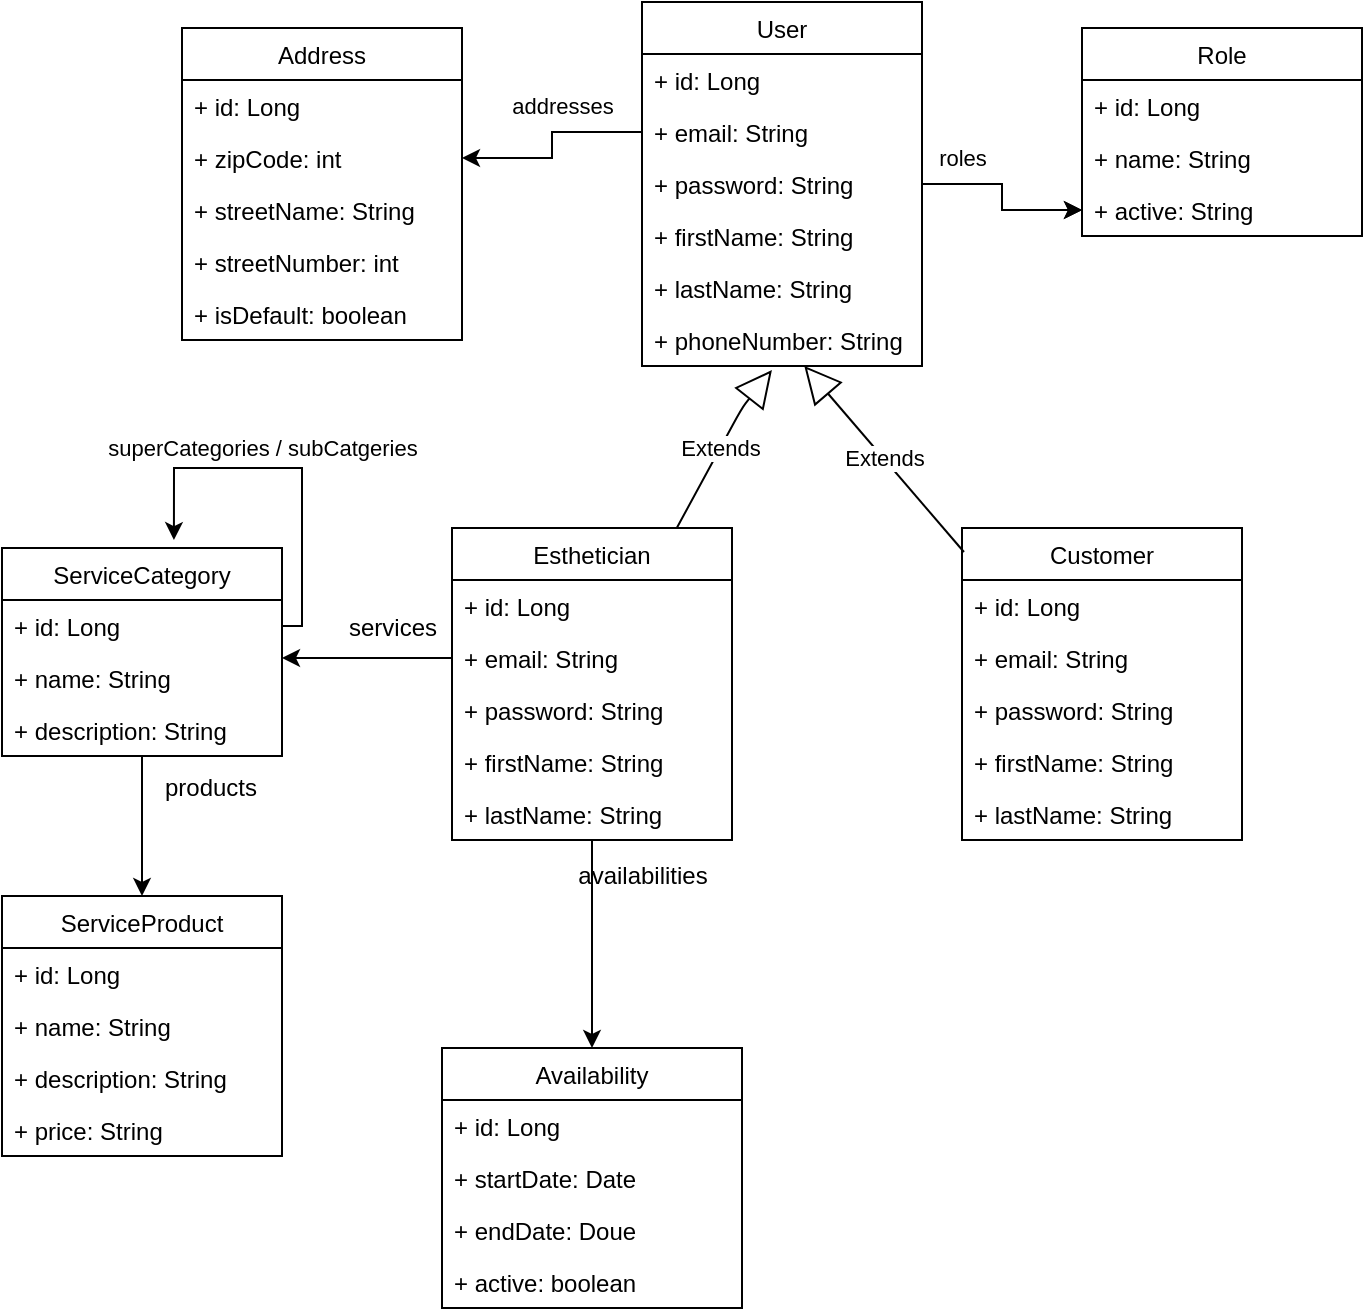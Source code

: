 <mxfile version="13.0.3" type="github">
  <diagram name="Page-1" id="b5b7bab2-c9e2-2cf4-8b2a-24fd1a2a6d21">
    <mxGraphModel dx="946" dy="591" grid="1" gridSize="10" guides="1" tooltips="1" connect="1" arrows="1" fold="1" page="1" pageScale="1" pageWidth="827" pageHeight="1169" background="#ffffff" math="0" shadow="0">
      <root>
        <mxCell id="0" />
        <mxCell id="1" parent="0" />
        <mxCell id="0cck6Q-nyT8VojSqzHIz-38" style="edgeStyle=orthogonalEdgeStyle;rounded=0;orthogonalLoop=1;jettySize=auto;html=1;entryX=0;entryY=0.5;entryDx=0;entryDy=0;" parent="1" source="0cck6Q-nyT8VojSqzHIz-1" target="0cck6Q-nyT8VojSqzHIz-27" edge="1">
          <mxGeometry relative="1" as="geometry" />
        </mxCell>
        <mxCell id="0cck6Q-nyT8VojSqzHIz-24" value="Role" style="swimlane;fontStyle=0;childLayout=stackLayout;horizontal=1;startSize=26;fillColor=none;horizontalStack=0;resizeParent=1;resizeParentMax=0;resizeLast=0;collapsible=1;marginBottom=0;" parent="1" vertex="1">
          <mxGeometry x="540" y="60" width="140" height="104" as="geometry" />
        </mxCell>
        <mxCell id="0cck6Q-nyT8VojSqzHIz-25" value="+ id: Long" style="text;strokeColor=none;fillColor=none;align=left;verticalAlign=top;spacingLeft=4;spacingRight=4;overflow=hidden;rotatable=0;points=[[0,0.5],[1,0.5]];portConstraint=eastwest;" parent="0cck6Q-nyT8VojSqzHIz-24" vertex="1">
          <mxGeometry y="26" width="140" height="26" as="geometry" />
        </mxCell>
        <mxCell id="0cck6Q-nyT8VojSqzHIz-26" value="+ name: String" style="text;strokeColor=none;fillColor=none;align=left;verticalAlign=top;spacingLeft=4;spacingRight=4;overflow=hidden;rotatable=0;points=[[0,0.5],[1,0.5]];portConstraint=eastwest;" parent="0cck6Q-nyT8VojSqzHIz-24" vertex="1">
          <mxGeometry y="52" width="140" height="26" as="geometry" />
        </mxCell>
        <mxCell id="0cck6Q-nyT8VojSqzHIz-27" value="+ active: String" style="text;strokeColor=none;fillColor=none;align=left;verticalAlign=top;spacingLeft=4;spacingRight=4;overflow=hidden;rotatable=0;points=[[0,0.5],[1,0.5]];portConstraint=eastwest;" parent="0cck6Q-nyT8VojSqzHIz-24" vertex="1">
          <mxGeometry y="78" width="140" height="26" as="geometry" />
        </mxCell>
        <mxCell id="0cck6Q-nyT8VojSqzHIz-31" value="Address" style="swimlane;fontStyle=0;childLayout=stackLayout;horizontal=1;startSize=26;fillColor=none;horizontalStack=0;resizeParent=1;resizeParentMax=0;resizeLast=0;collapsible=1;marginBottom=0;" parent="1" vertex="1">
          <mxGeometry x="90" y="60" width="140" height="156" as="geometry" />
        </mxCell>
        <mxCell id="0cck6Q-nyT8VojSqzHIz-32" value="+ id: Long" style="text;strokeColor=none;fillColor=none;align=left;verticalAlign=top;spacingLeft=4;spacingRight=4;overflow=hidden;rotatable=0;points=[[0,0.5],[1,0.5]];portConstraint=eastwest;" parent="0cck6Q-nyT8VojSqzHIz-31" vertex="1">
          <mxGeometry y="26" width="140" height="26" as="geometry" />
        </mxCell>
        <mxCell id="0cck6Q-nyT8VojSqzHIz-33" value="+ zipCode: int" style="text;strokeColor=none;fillColor=none;align=left;verticalAlign=top;spacingLeft=4;spacingRight=4;overflow=hidden;rotatable=0;points=[[0,0.5],[1,0.5]];portConstraint=eastwest;" parent="0cck6Q-nyT8VojSqzHIz-31" vertex="1">
          <mxGeometry y="52" width="140" height="26" as="geometry" />
        </mxCell>
        <mxCell id="0cck6Q-nyT8VojSqzHIz-34" value="+ streetName: String" style="text;strokeColor=none;fillColor=none;align=left;verticalAlign=top;spacingLeft=4;spacingRight=4;overflow=hidden;rotatable=0;points=[[0,0.5],[1,0.5]];portConstraint=eastwest;" parent="0cck6Q-nyT8VojSqzHIz-31" vertex="1">
          <mxGeometry y="78" width="140" height="26" as="geometry" />
        </mxCell>
        <mxCell id="0cck6Q-nyT8VojSqzHIz-36" value="+ streetNumber: int" style="text;strokeColor=none;fillColor=none;align=left;verticalAlign=top;spacingLeft=4;spacingRight=4;overflow=hidden;rotatable=0;points=[[0,0.5],[1,0.5]];portConstraint=eastwest;" parent="0cck6Q-nyT8VojSqzHIz-31" vertex="1">
          <mxGeometry y="104" width="140" height="26" as="geometry" />
        </mxCell>
        <mxCell id="0cck6Q-nyT8VojSqzHIz-37" value="+ isDefault: boolean" style="text;strokeColor=none;fillColor=none;align=left;verticalAlign=top;spacingLeft=4;spacingRight=4;overflow=hidden;rotatable=0;points=[[0,0.5],[1,0.5]];portConstraint=eastwest;" parent="0cck6Q-nyT8VojSqzHIz-31" vertex="1">
          <mxGeometry y="130" width="140" height="26" as="geometry" />
        </mxCell>
        <mxCell id="0cck6Q-nyT8VojSqzHIz-35" style="edgeStyle=orthogonalEdgeStyle;rounded=0;orthogonalLoop=1;jettySize=auto;html=1;exitX=0;exitY=0.5;exitDx=0;exitDy=0;entryX=1;entryY=0.5;entryDx=0;entryDy=0;" parent="1" source="0cck6Q-nyT8VojSqzHIz-3" target="0cck6Q-nyT8VojSqzHIz-33" edge="1">
          <mxGeometry relative="1" as="geometry" />
        </mxCell>
        <mxCell id="0cck6Q-nyT8VojSqzHIz-44" value="addresses" style="edgeLabel;html=1;align=center;verticalAlign=middle;resizable=0;points=[];" parent="0cck6Q-nyT8VojSqzHIz-35" vertex="1" connectable="0">
          <mxGeometry x="-0.825" relative="1" as="geometry">
            <mxPoint x="-31" y="-13" as="offset" />
          </mxGeometry>
        </mxCell>
        <mxCell id="0cck6Q-nyT8VojSqzHIz-39" value="Extends" style="endArrow=block;endSize=16;endFill=0;html=1;entryX=0.464;entryY=1.077;entryDx=0;entryDy=0;entryPerimeter=0;" parent="1" source="0cck6Q-nyT8VojSqzHIz-10" target="0cck6Q-nyT8VojSqzHIz-23" edge="1">
          <mxGeometry width="160" relative="1" as="geometry">
            <mxPoint x="334" y="320" as="sourcePoint" />
            <mxPoint x="494" y="320" as="targetPoint" />
            <Array as="points">
              <mxPoint x="370" y="250" />
            </Array>
          </mxGeometry>
        </mxCell>
        <mxCell id="0cck6Q-nyT8VojSqzHIz-40" value="Extends" style="endArrow=block;endSize=16;endFill=0;html=1;exitX=0.007;exitY=0.077;exitDx=0;exitDy=0;exitPerimeter=0;" parent="1" source="0cck6Q-nyT8VojSqzHIz-16" target="0cck6Q-nyT8VojSqzHIz-23" edge="1">
          <mxGeometry width="160" relative="1" as="geometry">
            <mxPoint x="330" y="308.872" as="sourcePoint" />
            <mxPoint x="394.96" y="254.002" as="targetPoint" />
          </mxGeometry>
        </mxCell>
        <mxCell id="kaV6u4qagxq6ohHfJE_q-15" style="edgeStyle=orthogonalEdgeStyle;rounded=0;orthogonalLoop=1;jettySize=auto;html=1;" edge="1" parent="1" source="0cck6Q-nyT8VojSqzHIz-10" target="kaV6u4qagxq6ohHfJE_q-1">
          <mxGeometry relative="1" as="geometry" />
        </mxCell>
        <mxCell id="0cck6Q-nyT8VojSqzHIz-16" value="Customer" style="swimlane;fontStyle=0;childLayout=stackLayout;horizontal=1;startSize=26;fillColor=none;horizontalStack=0;resizeParent=1;resizeParentMax=0;resizeLast=0;collapsible=1;marginBottom=0;" parent="1" vertex="1">
          <mxGeometry x="480" y="310" width="140" height="156" as="geometry" />
        </mxCell>
        <mxCell id="0cck6Q-nyT8VojSqzHIz-17" value="+ id: Long" style="text;strokeColor=none;fillColor=none;align=left;verticalAlign=top;spacingLeft=4;spacingRight=4;overflow=hidden;rotatable=0;points=[[0,0.5],[1,0.5]];portConstraint=eastwest;" parent="0cck6Q-nyT8VojSqzHIz-16" vertex="1">
          <mxGeometry y="26" width="140" height="26" as="geometry" />
        </mxCell>
        <mxCell id="0cck6Q-nyT8VojSqzHIz-18" value="+ email: String" style="text;strokeColor=none;fillColor=none;align=left;verticalAlign=top;spacingLeft=4;spacingRight=4;overflow=hidden;rotatable=0;points=[[0,0.5],[1,0.5]];portConstraint=eastwest;" parent="0cck6Q-nyT8VojSqzHIz-16" vertex="1">
          <mxGeometry y="52" width="140" height="26" as="geometry" />
        </mxCell>
        <mxCell id="0cck6Q-nyT8VojSqzHIz-19" value="+ password: String" style="text;strokeColor=none;fillColor=none;align=left;verticalAlign=top;spacingLeft=4;spacingRight=4;overflow=hidden;rotatable=0;points=[[0,0.5],[1,0.5]];portConstraint=eastwest;" parent="0cck6Q-nyT8VojSqzHIz-16" vertex="1">
          <mxGeometry y="78" width="140" height="26" as="geometry" />
        </mxCell>
        <mxCell id="0cck6Q-nyT8VojSqzHIz-20" value="+ firstName: String" style="text;strokeColor=none;fillColor=none;align=left;verticalAlign=top;spacingLeft=4;spacingRight=4;overflow=hidden;rotatable=0;points=[[0,0.5],[1,0.5]];portConstraint=eastwest;" parent="0cck6Q-nyT8VojSqzHIz-16" vertex="1">
          <mxGeometry y="104" width="140" height="26" as="geometry" />
        </mxCell>
        <mxCell id="0cck6Q-nyT8VojSqzHIz-21" value="+ lastName: String" style="text;strokeColor=none;fillColor=none;align=left;verticalAlign=top;spacingLeft=4;spacingRight=4;overflow=hidden;rotatable=0;points=[[0,0.5],[1,0.5]];portConstraint=eastwest;" parent="0cck6Q-nyT8VojSqzHIz-16" vertex="1">
          <mxGeometry y="130" width="140" height="26" as="geometry" />
        </mxCell>
        <mxCell id="0cck6Q-nyT8VojSqzHIz-1" value="User" style="swimlane;fontStyle=0;childLayout=stackLayout;horizontal=1;startSize=26;fillColor=none;horizontalStack=0;resizeParent=1;resizeParentMax=0;resizeLast=0;collapsible=1;marginBottom=0;" parent="1" vertex="1">
          <mxGeometry x="320" y="47" width="140" height="182" as="geometry" />
        </mxCell>
        <mxCell id="0cck6Q-nyT8VojSqzHIz-2" value="+ id: Long" style="text;strokeColor=none;fillColor=none;align=left;verticalAlign=top;spacingLeft=4;spacingRight=4;overflow=hidden;rotatable=0;points=[[0,0.5],[1,0.5]];portConstraint=eastwest;" parent="0cck6Q-nyT8VojSqzHIz-1" vertex="1">
          <mxGeometry y="26" width="140" height="26" as="geometry" />
        </mxCell>
        <mxCell id="0cck6Q-nyT8VojSqzHIz-3" value="+ email: String" style="text;strokeColor=none;fillColor=none;align=left;verticalAlign=top;spacingLeft=4;spacingRight=4;overflow=hidden;rotatable=0;points=[[0,0.5],[1,0.5]];portConstraint=eastwest;" parent="0cck6Q-nyT8VojSqzHIz-1" vertex="1">
          <mxGeometry y="52" width="140" height="26" as="geometry" />
        </mxCell>
        <mxCell id="0cck6Q-nyT8VojSqzHIz-4" value="+ password: String" style="text;strokeColor=none;fillColor=none;align=left;verticalAlign=top;spacingLeft=4;spacingRight=4;overflow=hidden;rotatable=0;points=[[0,0.5],[1,0.5]];portConstraint=eastwest;" parent="0cck6Q-nyT8VojSqzHIz-1" vertex="1">
          <mxGeometry y="78" width="140" height="26" as="geometry" />
        </mxCell>
        <mxCell id="0cck6Q-nyT8VojSqzHIz-7" value="+ firstName: String" style="text;strokeColor=none;fillColor=none;align=left;verticalAlign=top;spacingLeft=4;spacingRight=4;overflow=hidden;rotatable=0;points=[[0,0.5],[1,0.5]];portConstraint=eastwest;" parent="0cck6Q-nyT8VojSqzHIz-1" vertex="1">
          <mxGeometry y="104" width="140" height="26" as="geometry" />
        </mxCell>
        <mxCell id="0cck6Q-nyT8VojSqzHIz-8" value="+ lastName: String" style="text;strokeColor=none;fillColor=none;align=left;verticalAlign=top;spacingLeft=4;spacingRight=4;overflow=hidden;rotatable=0;points=[[0,0.5],[1,0.5]];portConstraint=eastwest;" parent="0cck6Q-nyT8VojSqzHIz-1" vertex="1">
          <mxGeometry y="130" width="140" height="26" as="geometry" />
        </mxCell>
        <mxCell id="0cck6Q-nyT8VojSqzHIz-23" value="+ phoneNumber: String" style="text;strokeColor=none;fillColor=none;align=left;verticalAlign=top;spacingLeft=4;spacingRight=4;overflow=hidden;rotatable=0;points=[[0,0.5],[1,0.5]];portConstraint=eastwest;" parent="0cck6Q-nyT8VojSqzHIz-1" vertex="1">
          <mxGeometry y="156" width="140" height="26" as="geometry" />
        </mxCell>
        <mxCell id="0cck6Q-nyT8VojSqzHIz-45" value="" style="edgeStyle=orthogonalEdgeStyle;rounded=0;orthogonalLoop=1;jettySize=auto;html=1;" parent="1" source="0cck6Q-nyT8VojSqzHIz-4" target="0cck6Q-nyT8VojSqzHIz-27" edge="1">
          <mxGeometry relative="1" as="geometry" />
        </mxCell>
        <mxCell id="0cck6Q-nyT8VojSqzHIz-46" value="roles" style="edgeLabel;html=1;align=center;verticalAlign=middle;resizable=0;points=[];" parent="0cck6Q-nyT8VojSqzHIz-45" vertex="1" connectable="0">
          <mxGeometry x="-0.785" y="3" relative="1" as="geometry">
            <mxPoint x="10" y="-10" as="offset" />
          </mxGeometry>
        </mxCell>
        <mxCell id="kaV6u4qagxq6ohHfJE_q-16" value="availabilities" style="text;html=1;align=center;verticalAlign=middle;resizable=0;points=[];autosize=1;" vertex="1" parent="1">
          <mxGeometry x="280" y="474" width="80" height="20" as="geometry" />
        </mxCell>
        <mxCell id="0cck6Q-nyT8VojSqzHIz-10" value="Esthetician" style="swimlane;fontStyle=0;childLayout=stackLayout;horizontal=1;startSize=26;fillColor=none;horizontalStack=0;resizeParent=1;resizeParentMax=0;resizeLast=0;collapsible=1;marginBottom=0;" parent="1" vertex="1">
          <mxGeometry x="225" y="310" width="140" height="156" as="geometry" />
        </mxCell>
        <mxCell id="0cck6Q-nyT8VojSqzHIz-11" value="+ id: Long" style="text;strokeColor=none;fillColor=none;align=left;verticalAlign=top;spacingLeft=4;spacingRight=4;overflow=hidden;rotatable=0;points=[[0,0.5],[1,0.5]];portConstraint=eastwest;" parent="0cck6Q-nyT8VojSqzHIz-10" vertex="1">
          <mxGeometry y="26" width="140" height="26" as="geometry" />
        </mxCell>
        <mxCell id="0cck6Q-nyT8VojSqzHIz-12" value="+ email: String" style="text;strokeColor=none;fillColor=none;align=left;verticalAlign=top;spacingLeft=4;spacingRight=4;overflow=hidden;rotatable=0;points=[[0,0.5],[1,0.5]];portConstraint=eastwest;" parent="0cck6Q-nyT8VojSqzHIz-10" vertex="1">
          <mxGeometry y="52" width="140" height="26" as="geometry" />
        </mxCell>
        <mxCell id="0cck6Q-nyT8VojSqzHIz-13" value="+ password: String" style="text;strokeColor=none;fillColor=none;align=left;verticalAlign=top;spacingLeft=4;spacingRight=4;overflow=hidden;rotatable=0;points=[[0,0.5],[1,0.5]];portConstraint=eastwest;" parent="0cck6Q-nyT8VojSqzHIz-10" vertex="1">
          <mxGeometry y="78" width="140" height="26" as="geometry" />
        </mxCell>
        <mxCell id="0cck6Q-nyT8VojSqzHIz-14" value="+ firstName: String" style="text;strokeColor=none;fillColor=none;align=left;verticalAlign=top;spacingLeft=4;spacingRight=4;overflow=hidden;rotatable=0;points=[[0,0.5],[1,0.5]];portConstraint=eastwest;" parent="0cck6Q-nyT8VojSqzHIz-10" vertex="1">
          <mxGeometry y="104" width="140" height="26" as="geometry" />
        </mxCell>
        <mxCell id="0cck6Q-nyT8VojSqzHIz-15" value="+ lastName: String" style="text;strokeColor=none;fillColor=none;align=left;verticalAlign=top;spacingLeft=4;spacingRight=4;overflow=hidden;rotatable=0;points=[[0,0.5],[1,0.5]];portConstraint=eastwest;" parent="0cck6Q-nyT8VojSqzHIz-10" vertex="1">
          <mxGeometry y="130" width="140" height="26" as="geometry" />
        </mxCell>
        <mxCell id="kaV6u4qagxq6ohHfJE_q-1" value="Availability" style="swimlane;fontStyle=0;childLayout=stackLayout;horizontal=1;startSize=26;fillColor=none;horizontalStack=0;resizeParent=1;resizeParentMax=0;resizeLast=0;collapsible=1;marginBottom=0;" vertex="1" parent="1">
          <mxGeometry x="220" y="570" width="150" height="130" as="geometry" />
        </mxCell>
        <mxCell id="kaV6u4qagxq6ohHfJE_q-2" value="+ id: Long" style="text;strokeColor=none;fillColor=none;align=left;verticalAlign=top;spacingLeft=4;spacingRight=4;overflow=hidden;rotatable=0;points=[[0,0.5],[1,0.5]];portConstraint=eastwest;" vertex="1" parent="kaV6u4qagxq6ohHfJE_q-1">
          <mxGeometry y="26" width="150" height="26" as="geometry" />
        </mxCell>
        <mxCell id="kaV6u4qagxq6ohHfJE_q-3" value="+ startDate: Date" style="text;strokeColor=none;fillColor=none;align=left;verticalAlign=top;spacingLeft=4;spacingRight=4;overflow=hidden;rotatable=0;points=[[0,0.5],[1,0.5]];portConstraint=eastwest;" vertex="1" parent="kaV6u4qagxq6ohHfJE_q-1">
          <mxGeometry y="52" width="150" height="26" as="geometry" />
        </mxCell>
        <mxCell id="kaV6u4qagxq6ohHfJE_q-4" value="+ endDate: Doue" style="text;strokeColor=none;fillColor=none;align=left;verticalAlign=top;spacingLeft=4;spacingRight=4;overflow=hidden;rotatable=0;points=[[0,0.5],[1,0.5]];portConstraint=eastwest;" vertex="1" parent="kaV6u4qagxq6ohHfJE_q-1">
          <mxGeometry y="78" width="150" height="26" as="geometry" />
        </mxCell>
        <mxCell id="kaV6u4qagxq6ohHfJE_q-13" value="+ active: boolean" style="text;strokeColor=none;fillColor=none;align=left;verticalAlign=top;spacingLeft=4;spacingRight=4;overflow=hidden;rotatable=0;points=[[0,0.5],[1,0.5]];portConstraint=eastwest;" vertex="1" parent="kaV6u4qagxq6ohHfJE_q-1">
          <mxGeometry y="104" width="150" height="26" as="geometry" />
        </mxCell>
        <mxCell id="kaV6u4qagxq6ohHfJE_q-31" style="edgeStyle=orthogonalEdgeStyle;rounded=0;orthogonalLoop=1;jettySize=auto;html=1;exitX=0;exitY=0.5;exitDx=0;exitDy=0;entryX=1;entryY=0.115;entryDx=0;entryDy=0;entryPerimeter=0;" edge="1" parent="1" source="0cck6Q-nyT8VojSqzHIz-12" target="kaV6u4qagxq6ohHfJE_q-20">
          <mxGeometry relative="1" as="geometry" />
        </mxCell>
        <mxCell id="kaV6u4qagxq6ohHfJE_q-32" value="services" style="text;html=1;align=center;verticalAlign=middle;resizable=0;points=[];autosize=1;" vertex="1" parent="1">
          <mxGeometry x="165" y="350" width="60" height="20" as="geometry" />
        </mxCell>
        <mxCell id="kaV6u4qagxq6ohHfJE_q-40" style="edgeStyle=orthogonalEdgeStyle;rounded=0;orthogonalLoop=1;jettySize=auto;html=1;entryX=0.5;entryY=0;entryDx=0;entryDy=0;" edge="1" parent="1" source="kaV6u4qagxq6ohHfJE_q-18" target="kaV6u4qagxq6ohHfJE_q-24">
          <mxGeometry relative="1" as="geometry" />
        </mxCell>
        <mxCell id="kaV6u4qagxq6ohHfJE_q-18" value="ServiceCategory" style="swimlane;fontStyle=0;childLayout=stackLayout;horizontal=1;startSize=26;fillColor=none;horizontalStack=0;resizeParent=1;resizeParentMax=0;resizeLast=0;collapsible=1;marginBottom=0;" vertex="1" parent="1">
          <mxGeometry y="320" width="140" height="104" as="geometry" />
        </mxCell>
        <mxCell id="kaV6u4qagxq6ohHfJE_q-43" style="edgeStyle=orthogonalEdgeStyle;rounded=0;orthogonalLoop=1;jettySize=auto;html=1;exitX=1;exitY=0.5;exitDx=0;exitDy=0;entryX=0.614;entryY=-0.038;entryDx=0;entryDy=0;entryPerimeter=0;" edge="1" parent="kaV6u4qagxq6ohHfJE_q-18" source="kaV6u4qagxq6ohHfJE_q-19" target="kaV6u4qagxq6ohHfJE_q-18">
          <mxGeometry relative="1" as="geometry">
            <Array as="points">
              <mxPoint x="150" y="39" />
              <mxPoint x="150" y="-40" />
              <mxPoint x="86" y="-40" />
            </Array>
          </mxGeometry>
        </mxCell>
        <mxCell id="kaV6u4qagxq6ohHfJE_q-44" value="superCategories / subCatgeries" style="edgeLabel;html=1;align=center;verticalAlign=middle;resizable=0;points=[];" vertex="1" connectable="0" parent="kaV6u4qagxq6ohHfJE_q-43">
          <mxGeometry x="-0.069" y="1" relative="1" as="geometry">
            <mxPoint x="-19" y="-11" as="offset" />
          </mxGeometry>
        </mxCell>
        <mxCell id="kaV6u4qagxq6ohHfJE_q-19" value="+ id: Long" style="text;strokeColor=none;fillColor=none;align=left;verticalAlign=top;spacingLeft=4;spacingRight=4;overflow=hidden;rotatable=0;points=[[0,0.5],[1,0.5]];portConstraint=eastwest;" vertex="1" parent="kaV6u4qagxq6ohHfJE_q-18">
          <mxGeometry y="26" width="140" height="26" as="geometry" />
        </mxCell>
        <mxCell id="kaV6u4qagxq6ohHfJE_q-20" value="+ name: String" style="text;strokeColor=none;fillColor=none;align=left;verticalAlign=top;spacingLeft=4;spacingRight=4;overflow=hidden;rotatable=0;points=[[0,0.5],[1,0.5]];portConstraint=eastwest;" vertex="1" parent="kaV6u4qagxq6ohHfJE_q-18">
          <mxGeometry y="52" width="140" height="26" as="geometry" />
        </mxCell>
        <mxCell id="kaV6u4qagxq6ohHfJE_q-21" value="+ description: String" style="text;strokeColor=none;fillColor=none;align=left;verticalAlign=top;spacingLeft=4;spacingRight=4;overflow=hidden;rotatable=0;points=[[0,0.5],[1,0.5]];portConstraint=eastwest;" vertex="1" parent="kaV6u4qagxq6ohHfJE_q-18">
          <mxGeometry y="78" width="140" height="26" as="geometry" />
        </mxCell>
        <mxCell id="kaV6u4qagxq6ohHfJE_q-24" value="ServiceProduct" style="swimlane;fontStyle=0;childLayout=stackLayout;horizontal=1;startSize=26;fillColor=none;horizontalStack=0;resizeParent=1;resizeParentMax=0;resizeLast=0;collapsible=1;marginBottom=0;" vertex="1" parent="1">
          <mxGeometry y="494" width="140" height="130" as="geometry" />
        </mxCell>
        <mxCell id="kaV6u4qagxq6ohHfJE_q-25" value="+ id: Long" style="text;strokeColor=none;fillColor=none;align=left;verticalAlign=top;spacingLeft=4;spacingRight=4;overflow=hidden;rotatable=0;points=[[0,0.5],[1,0.5]];portConstraint=eastwest;" vertex="1" parent="kaV6u4qagxq6ohHfJE_q-24">
          <mxGeometry y="26" width="140" height="26" as="geometry" />
        </mxCell>
        <mxCell id="kaV6u4qagxq6ohHfJE_q-26" value="+ name: String" style="text;strokeColor=none;fillColor=none;align=left;verticalAlign=top;spacingLeft=4;spacingRight=4;overflow=hidden;rotatable=0;points=[[0,0.5],[1,0.5]];portConstraint=eastwest;" vertex="1" parent="kaV6u4qagxq6ohHfJE_q-24">
          <mxGeometry y="52" width="140" height="26" as="geometry" />
        </mxCell>
        <mxCell id="kaV6u4qagxq6ohHfJE_q-27" value="+ description: String" style="text;strokeColor=none;fillColor=none;align=left;verticalAlign=top;spacingLeft=4;spacingRight=4;overflow=hidden;rotatable=0;points=[[0,0.5],[1,0.5]];portConstraint=eastwest;" vertex="1" parent="kaV6u4qagxq6ohHfJE_q-24">
          <mxGeometry y="78" width="140" height="26" as="geometry" />
        </mxCell>
        <mxCell id="kaV6u4qagxq6ohHfJE_q-33" value="+ price: String" style="text;strokeColor=none;fillColor=none;align=left;verticalAlign=top;spacingLeft=4;spacingRight=4;overflow=hidden;rotatable=0;points=[[0,0.5],[1,0.5]];portConstraint=eastwest;" vertex="1" parent="kaV6u4qagxq6ohHfJE_q-24">
          <mxGeometry y="104" width="140" height="26" as="geometry" />
        </mxCell>
        <mxCell id="kaV6u4qagxq6ohHfJE_q-41" value="products" style="text;html=1;align=center;verticalAlign=middle;resizable=0;points=[];autosize=1;" vertex="1" parent="1">
          <mxGeometry x="74" y="430" width="60" height="20" as="geometry" />
        </mxCell>
      </root>
    </mxGraphModel>
  </diagram>
</mxfile>
